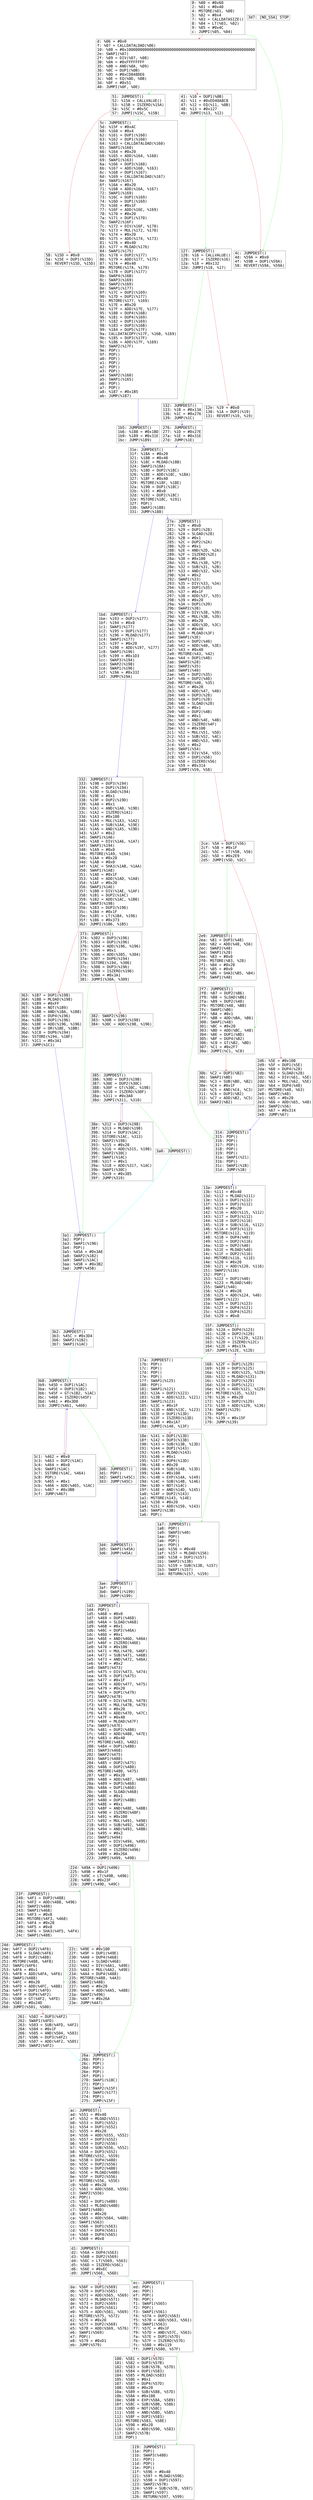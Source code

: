 digraph "graph.cfg.gv" {
	subgraph global {
		node [fontname=Courier fontsize=30.0 rank=same shape=box]
		block_0 [label="0: %00 = #0x60\l2: %01 = #0x40\l4: MSTORE(%01, %00)\l5: %02 = #0x4\l7: %03 = CALLDATASIZE()\l8: %04 = LT(%03, %02)\l9: %05 = #0x4C\lc: JUMPI(%05, %04)\l"]
		block_d [label="d: %06 = #0x0\lf: %07 = CALLDATALOAD(%06)\l10: %08 = #0x100000000000000000000000000000000000000000000000000000000\l2e: SWAP1(%07)\l2f: %09 = DIV(%07, %08)\l30: %0A = #0xFFFFFFFF\l35: %0B = AND(%0A, %09)\l36: %0C = DUP1(%0B)\l37: %0D = #0xCD048DE6\l3c: %0E = EQ(%0D, %0B)\l3d: %0F = #0x51\l40: JUMPI(%0F, %0E)\l"]
		block_41 [label="41: %10 = DUP1(%0B)\l42: %11 = #0xED40A8C8\l47: %12 = EQ(%11, %0B)\l48: %13 = #0x127\l4b: JUMPI(%13, %12)\l"]
		block_4c [label="4c: JUMPDEST()\l4d: %59A = #0x0\l4f: %59B = DUP1(%59A)\l50: REVERT(%59A, %59A)\l"]
		block_51 [label="51: JUMPDEST()\l52: %15A = CALLVALUE()\l53: %15B = ISZERO(%15A)\l54: %15C = #0x5C\l57: JUMPI(%15C, %15B)\l"]
		block_58 [label="58: %15D = #0x0\l5a: %15E = DUP1(%15D)\l5b: REVERT(%15D, %15D)\l"]
		block_5c [label="5c: JUMPDEST()\l5d: %15F = #0xAC\l60: %160 = #0x4\l62: %161 = DUP1(%160)\l63: %162 = DUP1(%160)\l64: %163 = CALLDATALOAD(%160)\l65: SWAP1(%160)\l66: %164 = #0x20\l68: %165 = ADD(%164, %160)\l69: SWAP1(%163)\l6a: %166 = DUP3(%160)\l6b: %167 = ADD(%160, %163)\l6c: %168 = DUP1(%167)\l6d: %169 = CALLDATALOAD(%167)\l6e: SWAP1(%167)\l6f: %16A = #0x20\l71: %16B = ADD(%16A, %167)\l72: SWAP1(%169)\l73: %16C = DUP1(%169)\l74: %16D = DUP1(%169)\l75: %16E = #0x1F\l77: %16F = ADD(%16E, %169)\l78: %170 = #0x20\l7a: %171 = DUP1(%170)\l7b: SWAP2(%16F)\l7c: %172 = DIV(%16F, %170)\l7d: %173 = MUL(%172, %170)\l7e: %174 = #0x20\l80: %175 = ADD(%174, %173)\l81: %176 = #0x40\l83: %177 = MLOAD(%176)\l84: SWAP1(%175)\l85: %178 = DUP2(%177)\l86: %179 = ADD(%177, %175)\l87: %17A = #0x40\l89: MSTORE(%17A, %179)\l8a: %17B = DUP1(%177)\l8b: SWAP4(%16B)\l8c: SWAP3(%169)\l8d: SWAP2(%169)\l8e: SWAP1(%177)\l8f: %17C = DUP2(%169)\l90: %17D = DUP2(%177)\l91: MSTORE(%177, %169)\l92: %17E = #0x20\l94: %17F = ADD(%17E, %177)\l95: %180 = DUP4(%16B)\l96: %181 = DUP4(%169)\l97: %182 = DUP1(%169)\l98: %183 = DUP3(%16B)\l99: %184 = DUP5(%17F)\l9a: CALLDATACOPY(%17F, %16B, %169)\l9b: %185 = DUP3(%17F)\l9c: %186 = ADD(%17F, %169)\l9d: SWAP2(%17F)\l9e: POP()\l9f: POP()\la0: POP()\la1: POP()\la2: POP()\la3: POP()\la4: SWAP2(%160)\la5: SWAP1(%165)\la6: POP()\la7: POP()\la8: %187 = #0x1B5\lab: JUMP(%187)\l"]
		block_ac [label="ac: JUMPDEST()\lad: %551 = #0x40\laf: %552 = MLOAD(%551)\lb0: %553 = DUP1(%552)\lb1: %554 = DUP1(%552)\lb2: %555 = #0x20\lb4: %556 = ADD(%555, %552)\lb5: %557 = DUP3(%552)\lb6: %558 = DUP2(%556)\lb7: %559 = SUB(%556, %552)\lb8: %55A = DUP3(%552)\lb9: MSTORE(%552, %559)\lba: %55B = DUP4(%480)\lbb: %55C = DUP2(%556)\lbc: %55D = DUP2(%480)\lbd: %55E = MLOAD(%480)\lbe: %55F = DUP2(%556)\lbf: MSTORE(%556, %55E)\lc0: %560 = #0x20\lc2: %561 = ADD(%560, %556)\lc3: SWAP2(%556)\lc4: POP()\lc5: %562 = DUP1(%480)\lc6: %563 = MLOAD(%480)\lc7: SWAP1(%480)\lc8: %564 = #0x20\lca: %565 = ADD(%564, %480)\lcb: SWAP1(%563)\lcc: %566 = DUP1(%563)\lcd: %567 = DUP4(%561)\lce: %568 = DUP4(%565)\lcf: %569 = #0x0\l"]
		block_d1 [label="d1: JUMPDEST()\ld2: %56A = DUP4(%563)\ld3: %56B = DUP2(%569)\ld4: %56C = LT(%569, %563)\ld5: %56D = ISZERO(%56C)\ld6: %56E = #0xEC\ld9: JUMPI(%56E, %56D)\l"]
		block_da [label="da: %56F = DUP1(%569)\ldb: %570 = DUP3(%565)\ldc: %571 = ADD(%565, %569)\ldd: %572 = MLOAD(%571)\lde: %573 = DUP2(%569)\ldf: %574 = DUP5(%561)\le0: %575 = ADD(%561, %569)\le1: MSTORE(%575, %572)\le2: %576 = #0x20\le4: %577 = DUP2(%569)\le5: %578 = ADD(%569, %576)\le6: SWAP1(%569)\le7: POP()\le8: %579 = #0xD1\leb: JUMP(%579)\l"]
		block_ec [label="ec: JUMPDEST()\led: POP()\lee: POP()\lef: POP()\lf0: POP()\lf1: SWAP1(%565)\lf2: POP()\lf3: SWAP1(%561)\lf4: %57A = DUP2(%563)\lf5: %57B = ADD(%563, %561)\lf6: SWAP1(%563)\lf7: %57C = #0x1F\lf9: %57D = AND(%57C, %563)\lfa: %57E = DUP1(%57D)\lfb: %57F = ISZERO(%57D)\lfc: %580 = #0x119\lff: JUMPI(%580, %57F)\l"]
		block_100 [label="100: %581 = DUP1(%57D)\l101: %582 = DUP3(%57B)\l102: %583 = SUB(%57B, %57D)\l103: %584 = DUP1(%583)\l104: %585 = MLOAD(%583)\l105: %586 = #0x1\l107: %587 = DUP4(%57D)\l108: %588 = #0x20\l10a: %589 = SUB(%588, %57D)\l10b: %58A = #0x100\l10e: %58B = EXP(%58A, %589)\l10f: %58C = SUB(%58B, %586)\l110: %58D = NOT(%58C)\l111: %58E = AND(%58D, %585)\l112: %58F = DUP2(%583)\l113: MSTORE(%583, %58E)\l114: %590 = #0x20\l116: %591 = ADD(%590, %583)\l117: SWAP2(%57B)\l118: POP()\l"]
		block_119 [label="119: JUMPDEST()\l11a: POP()\l11b: SWAP3(%480)\l11c: POP()\l11d: POP()\l11e: POP()\l11f: %596 = #0x40\l121: %597 = MLOAD(%596)\l122: %598 = DUP1(%597)\l123: SWAP2(%57B)\l124: %599 = SUB(%57B, %597)\l125: SWAP1(%597)\l126: RETURN(%597, %599)\l"]
		block_127 [label="127: JUMPDEST()\l128: %16 = CALLVALUE()\l129: %17 = ISZERO(%16)\l12a: %18 = #0x132\l12d: JUMPI(%18, %17)\l"]
		block_12e [label="12e: %19 = #0x0\l130: %1A = DUP1(%19)\l131: REVERT(%19, %19)\l"]
		block_132 [label="132: JUMPDEST()\l133: %1B = #0x13A\l136: %1C = #0x276\l139: JUMP(%1C)\l"]
		block_13a [label="13a: JUMPDEST()\l13b: %111 = #0x40\l13d: %112 = MLOAD(%111)\l13e: %113 = DUP1(%112)\l13f: %114 = DUP1(%112)\l140: %115 = #0x20\l142: %116 = ADD(%115, %112)\l143: %117 = DUP3(%112)\l144: %118 = DUP2(%116)\l145: %119 = SUB(%116, %112)\l146: %11A = DUP3(%112)\l147: MSTORE(%112, %119)\l148: %11B = DUP4(%40)\l149: %11C = DUP2(%116)\l14a: %11D = DUP2(%40)\l14b: %11E = MLOAD(%40)\l14c: %11F = DUP2(%116)\l14d: MSTORE(%116, %11E)\l14e: %120 = #0x20\l150: %121 = ADD(%120, %116)\l151: SWAP2(%116)\l152: POP()\l153: %122 = DUP1(%40)\l154: %123 = MLOAD(%40)\l155: SWAP1(%40)\l156: %124 = #0x20\l158: %125 = ADD(%124, %40)\l159: SWAP1(%123)\l15a: %126 = DUP1(%123)\l15b: %127 = DUP4(%121)\l15c: %128 = DUP4(%125)\l15d: %129 = #0x0\l"]
		block_15f [label="15f: JUMPDEST()\l160: %12A = DUP4(%123)\l161: %12B = DUP2(%129)\l162: %12C = LT(%129, %123)\l163: %12D = ISZERO(%12C)\l164: %12E = #0x17A\l167: JUMPI(%12E, %12D)\l"]
		block_168 [label="168: %12F = DUP1(%129)\l169: %130 = DUP3(%125)\l16a: %131 = ADD(%125, %129)\l16b: %132 = MLOAD(%131)\l16c: %133 = DUP2(%129)\l16d: %134 = DUP5(%121)\l16e: %135 = ADD(%121, %129)\l16f: MSTORE(%135, %132)\l170: %136 = #0x20\l172: %137 = DUP2(%129)\l173: %138 = ADD(%129, %136)\l174: SWAP1(%129)\l175: POP()\l176: %139 = #0x15F\l179: JUMP(%139)\l"]
		block_17a [label="17a: JUMPDEST()\l17b: POP()\l17c: POP()\l17d: POP()\l17e: POP()\l17f: SWAP1(%125)\l180: POP()\l181: SWAP1(%121)\l182: %13A = DUP2(%123)\l183: %13B = ADD(%123, %121)\l184: SWAP1(%123)\l185: %13C = #0x1F\l187: %13D = AND(%13C, %123)\l188: %13E = DUP1(%13D)\l189: %13F = ISZERO(%13D)\l18a: %140 = #0x1A7\l18d: JUMPI(%140, %13F)\l"]
		block_18e [label="18e: %141 = DUP1(%13D)\l18f: %142 = DUP3(%13B)\l190: %143 = SUB(%13B, %13D)\l191: %144 = DUP1(%143)\l192: %145 = MLOAD(%143)\l193: %146 = #0x1\l195: %147 = DUP4(%13D)\l196: %148 = #0x20\l198: %149 = SUB(%148, %13D)\l199: %14A = #0x100\l19c: %14B = EXP(%14A, %149)\l19d: %14C = SUB(%14B, %146)\l19e: %14D = NOT(%14C)\l19f: %14E = AND(%14D, %145)\l1a0: %14F = DUP2(%143)\l1a1: MSTORE(%143, %14E)\l1a2: %150 = #0x20\l1a4: %151 = ADD(%150, %143)\l1a5: SWAP2(%13B)\l1a6: POP()\l"]
		block_1a7 [label="1a7: JUMPDEST()\l1a8: POP()\l1a9: SWAP3(%40)\l1aa: POP()\l1ab: POP()\l1ac: POP()\l1ad: %156 = #0x40\l1af: %157 = MLOAD(%156)\l1b0: %158 = DUP1(%157)\l1b1: SWAP2(%13B)\l1b2: %159 = SUB(%13B, %157)\l1b3: SWAP1(%157)\l1b4: RETURN(%157, %159)\l"]
		block_1b5 [label="1b5: JUMPDEST()\l1b6: %188 = #0x1BD\l1b9: %189 = #0x31E\l1bc: JUMP(%189)\l"]
		block_1bd [label="1bd: JUMPDEST()\l1be: %193 = DUP2(%177)\l1bf: %194 = #0x0\l1c1: SWAP1(%177)\l1c2: %195 = DUP1(%177)\l1c3: %196 = MLOAD(%177)\l1c4: SWAP1(%177)\l1c5: %197 = #0x20\l1c7: %198 = ADD(%197, %177)\l1c8: SWAP1(%196)\l1c9: %199 = #0x1D3\l1cc: SWAP3(%194)\l1cd: SWAP2(%198)\l1ce: SWAP1(%196)\l1cf: %19A = #0x332\l1d2: JUMP(%19A)\l"]
		block_1d3 [label="1d3: JUMPDEST()\l1d4: POP()\l1d5: %468 = #0x0\l1d7: %469 = DUP1(%468)\l1d8: %46A = SLOAD(%468)\l1d9: %46B = #0x1\l1db: %46C = DUP2(%46A)\l1dc: %46D = #0x1\l1de: %46E = AND(%46D, %46A)\l1df: %46F = ISZERO(%46E)\l1e0: %470 = #0x100\l1e3: %471 = MUL(%470, %46F)\l1e4: %472 = SUB(%471, %46B)\l1e5: %473 = AND(%472, %46A)\l1e6: %474 = #0x2\l1e8: SWAP1(%473)\l1e9: %475 = DIV(%473, %474)\l1ea: %476 = DUP1(%475)\l1eb: %477 = #0x1F\l1ed: %478 = ADD(%477, %475)\l1ee: %479 = #0x20\l1f0: %47A = DUP1(%479)\l1f1: SWAP2(%478)\l1f2: %47B = DIV(%478, %479)\l1f3: %47C = MUL(%47B, %479)\l1f4: %47D = #0x20\l1f6: %47E = ADD(%47D, %47C)\l1f7: %47F = #0x40\l1f9: %480 = MLOAD(%47F)\l1fa: SWAP1(%47E)\l1fb: %481 = DUP2(%480)\l1fc: %482 = ADD(%480, %47E)\l1fd: %483 = #0x40\l1ff: MSTORE(%483, %482)\l200: %484 = DUP1(%480)\l201: SWAP3(%468)\l202: SWAP2(%475)\l203: SWAP1(%480)\l204: %485 = DUP2(%475)\l205: %486 = DUP2(%480)\l206: MSTORE(%480, %475)\l207: %487 = #0x20\l209: %488 = ADD(%487, %480)\l20a: %489 = DUP3(%468)\l20b: %48A = DUP1(%468)\l20c: %48B = SLOAD(%468)\l20d: %48C = #0x1\l20f: %48D = DUP2(%48B)\l210: %48E = #0x1\l212: %48F = AND(%48E, %48B)\l213: %490 = ISZERO(%48F)\l214: %491 = #0x100\l217: %492 = MUL(%491, %490)\l218: %493 = SUB(%492, %48C)\l219: %494 = AND(%493, %48B)\l21a: %495 = #0x2\l21c: SWAP1(%494)\l21d: %496 = DIV(%494, %495)\l21e: %497 = DUP1(%496)\l21f: %498 = ISZERO(%496)\l220: %499 = #0x26A\l223: JUMPI(%499, %498)\l"]
		block_224 [label="224: %49A = DUP1(%496)\l225: %49B = #0x1F\l227: %49C = LT(%49B, %496)\l228: %49D = #0x23F\l22b: JUMPI(%49D, %49C)\l"]
		block_22c [label="22c: %49E = #0x100\l22f: %49F = DUP1(%49E)\l230: %4A0 = DUP4(%468)\l231: %4A1 = SLOAD(%468)\l232: %4A2 = DIV(%4A1, %49E)\l233: %4A3 = MUL(%4A2, %49E)\l234: %4A4 = DUP4(%488)\l235: MSTORE(%488, %4A3)\l236: SWAP2(%488)\l237: %4A5 = #0x20\l239: %4A6 = ADD(%4A5, %488)\l23a: SWAP2(%496)\l23b: %4A7 = #0x26A\l23e: JUMP(%4A7)\l"]
		block_23f [label="23f: JUMPDEST()\l240: %4F1 = DUP3(%488)\l241: %4F2 = ADD(%488, %496)\l242: SWAP2(%488)\l243: SWAP1(%468)\l244: %4F3 = #0x0\l246: MSTORE(%4F3, %468)\l247: %4F4 = #0x20\l249: %4F5 = #0x0\l24b: %4F6 = SHA3(%4F5, %4F4)\l24c: SWAP1(%488)\l"]
		block_24d [label="24d: JUMPDEST()\l24e: %4F7 = DUP2(%4F6)\l24f: %4F8 = SLOAD(%4F6)\l250: %4F9 = DUP2(%488)\l251: MSTORE(%488, %4F8)\l252: SWAP1(%4F6)\l253: %4FA = #0x1\l255: %4FB = ADD(%4FA, %4F6)\l256: SWAP1(%488)\l257: %4FC = #0x20\l259: %4FD = ADD(%4FC, %488)\l25a: %4FE = DUP1(%4FD)\l25b: %4FF = DUP4(%4F2)\l25c: %500 = GT(%4F2, %4FD)\l25d: %501 = #0x24D\l260: JUMPI(%501, %500)\l"]
		block_261 [label="261: %502 = DUP3(%4F2)\l262: SWAP1(%4FD)\l263: %503 = SUB(%4FD, %4F2)\l264: %504 = #0x1F\l266: %505 = AND(%504, %503)\l267: %506 = DUP3(%4F2)\l268: %507 = ADD(%4F2, %505)\l269: SWAP2(%4F2)\l"]
		block_26a [label="26a: JUMPDEST()\l26b: POP()\l26c: POP()\l26d: POP()\l26e: POP()\l26f: POP()\l270: SWAP1(%18C)\l271: POP()\l272: SWAP2(%15F)\l273: SWAP1(%177)\l274: POP()\l275: JUMP(%15F)\l"]
		block_276 [label="276: JUMPDEST()\l277: %1D = #0x27E\l27a: %1E = #0x31E\l27d: JUMP(%1E)\l"]
		block_27e [label="27e: JUMPDEST()\l27f: %28 = #0x0\l281: %29 = DUP1(%28)\l282: %2A = SLOAD(%28)\l283: %2B = #0x1\l285: %2C = DUP2(%2A)\l286: %2D = #0x1\l288: %2E = AND(%2D, %2A)\l289: %2F = ISZERO(%2E)\l28a: %30 = #0x100\l28d: %31 = MUL(%30, %2F)\l28e: %32 = SUB(%31, %2B)\l28f: %33 = AND(%32, %2A)\l290: %34 = #0x2\l292: SWAP1(%33)\l293: %35 = DIV(%33, %34)\l294: %36 = DUP1(%35)\l295: %37 = #0x1F\l297: %38 = ADD(%37, %35)\l298: %39 = #0x20\l29a: %3A = DUP1(%39)\l29b: SWAP2(%38)\l29c: %3B = DIV(%38, %39)\l29d: %3C = MUL(%3B, %39)\l29e: %3D = #0x20\l2a0: %3E = ADD(%3D, %3C)\l2a1: %3F = #0x40\l2a3: %40 = MLOAD(%3F)\l2a4: SWAP1(%3E)\l2a5: %41 = DUP2(%40)\l2a6: %42 = ADD(%40, %3E)\l2a7: %43 = #0x40\l2a9: MSTORE(%43, %42)\l2aa: %44 = DUP1(%40)\l2ab: SWAP3(%28)\l2ac: SWAP2(%35)\l2ad: SWAP1(%40)\l2ae: %45 = DUP2(%35)\l2af: %46 = DUP2(%40)\l2b0: MSTORE(%40, %35)\l2b1: %47 = #0x20\l2b3: %48 = ADD(%47, %40)\l2b4: %49 = DUP3(%28)\l2b5: %4A = DUP1(%28)\l2b6: %4B = SLOAD(%28)\l2b7: %4C = #0x1\l2b9: %4D = DUP2(%4B)\l2ba: %4E = #0x1\l2bc: %4F = AND(%4E, %4B)\l2bd: %50 = ISZERO(%4F)\l2be: %51 = #0x100\l2c1: %52 = MUL(%51, %50)\l2c2: %53 = SUB(%52, %4C)\l2c3: %54 = AND(%53, %4B)\l2c4: %55 = #0x2\l2c6: SWAP1(%54)\l2c7: %56 = DIV(%54, %55)\l2c8: %57 = DUP1(%56)\l2c9: %58 = ISZERO(%56)\l2ca: %59 = #0x314\l2cd: JUMPI(%59, %58)\l"]
		block_2ce [label="2ce: %5A = DUP1(%56)\l2cf: %5B = #0x1F\l2d1: %5C = LT(%5B, %56)\l2d2: %5D = #0x2E9\l2d5: JUMPI(%5D, %5C)\l"]
		block_2d6 [label="2d6: %5E = #0x100\l2d9: %5F = DUP1(%5E)\l2da: %60 = DUP4(%28)\l2db: %61 = SLOAD(%28)\l2dc: %62 = DIV(%61, %5E)\l2dd: %63 = MUL(%62, %5E)\l2de: %64 = DUP4(%48)\l2df: MSTORE(%48, %63)\l2e0: SWAP2(%48)\l2e1: %65 = #0x20\l2e3: %66 = ADD(%65, %48)\l2e4: SWAP2(%56)\l2e5: %67 = #0x314\l2e8: JUMP(%67)\l"]
		block_2e9 [label="2e9: JUMPDEST()\l2ea: %B1 = DUP3(%48)\l2eb: %B2 = ADD(%48, %56)\l2ec: SWAP2(%48)\l2ed: SWAP1(%28)\l2ee: %B3 = #0x0\l2f0: MSTORE(%B3, %28)\l2f1: %B4 = #0x20\l2f3: %B5 = #0x0\l2f5: %B6 = SHA3(%B5, %B4)\l2f6: SWAP1(%48)\l"]
		block_2f7 [label="2f7: JUMPDEST()\l2f8: %B7 = DUP2(%B6)\l2f9: %B8 = SLOAD(%B6)\l2fa: %B9 = DUP2(%48)\l2fb: MSTORE(%48, %B8)\l2fc: SWAP1(%B6)\l2fd: %BA = #0x1\l2ff: %BB = ADD(%BA, %B6)\l300: SWAP1(%48)\l301: %BC = #0x20\l303: %BD = ADD(%BC, %48)\l304: %BE = DUP1(%BD)\l305: %BF = DUP4(%B2)\l306: %C0 = GT(%B2, %BD)\l307: %C1 = #0x2F7\l30a: JUMPI(%C1, %C0)\l"]
		block_30b [label="30b: %C2 = DUP3(%B2)\l30c: SWAP1(%BD)\l30d: %C3 = SUB(%BD, %B2)\l30e: %C4 = #0x1F\l310: %C5 = AND(%C4, %C3)\l311: %C6 = DUP3(%B2)\l312: %C7 = ADD(%B2, %C5)\l313: SWAP2(%B2)\l"]
		block_314 [label="314: JUMPDEST()\l315: POP()\l316: POP()\l317: POP()\l318: POP()\l319: POP()\l31a: SWAP1(%21)\l31b: POP()\l31c: SWAP1(%1B)\l31d: JUMP(%1B)\l"]
		block_31e [label="31e: JUMPDEST()\l31f: %18A = #0x20\l321: %18B = #0x40\l323: %18C = MLOAD(%18B)\l324: SWAP1(%18A)\l325: %18D = DUP2(%18C)\l326: %18E = ADD(%18C, %18A)\l327: %18F = #0x40\l329: MSTORE(%18F, %18E)\l32a: %190 = DUP1(%18C)\l32b: %191 = #0x0\l32d: %192 = DUP2(%18C)\l32e: MSTORE(%18C, %191)\l32f: POP()\l330: SWAP1(%188)\l331: JUMP(%188)\l"]
		block_332 [label="332: JUMPDEST()\l333: %19B = DUP3(%194)\l334: %19C = DUP1(%194)\l335: %19D = SLOAD(%194)\l336: %19E = #0x1\l338: %19F = DUP2(%19D)\l339: %1A0 = #0x1\l33b: %1A1 = AND(%1A0, %19D)\l33c: %1A2 = ISZERO(%1A1)\l33d: %1A3 = #0x100\l340: %1A4 = MUL(%1A3, %1A2)\l341: %1A5 = SUB(%1A4, %19E)\l342: %1A6 = AND(%1A5, %19D)\l343: %1A7 = #0x2\l345: SWAP1(%1A6)\l346: %1A8 = DIV(%1A6, %1A7)\l347: SWAP1(%194)\l348: %1A9 = #0x0\l34a: MSTORE(%1A9, %194)\l34b: %1AA = #0x20\l34d: %1AB = #0x0\l34f: %1AC = SHA3(%1AB, %1AA)\l350: SWAP1(%1A8)\l351: %1AD = #0x1F\l353: %1AE = ADD(%1AD, %1A8)\l354: %1AF = #0x20\l356: SWAP1(%1AE)\l357: %1B0 = DIV(%1AE, %1AF)\l358: %1B1 = DUP2(%1AC)\l359: %1B2 = ADD(%1AC, %1B0)\l35a: SWAP3(%198)\l35b: %1B3 = DUP3(%196)\l35c: %1B4 = #0x1F\l35e: %1B5 = LT(%1B4, %196)\l35f: %1B6 = #0x373\l362: JUMPI(%1B6, %1B5)\l"]
		block_363 [label="363: %1B7 = DUP1(%198)\l364: %1B8 = MLOAD(%198)\l365: %1B9 = #0xFF\l367: %1BA = NOT(%1B9)\l368: %1BB = AND(%1BA, %1B8)\l369: %1BC = DUP4(%196)\l36a: %1BD = DUP1(%196)\l36b: %1BE = ADD(%196, %196)\l36c: %1BF = OR(%1BE, %1BB)\l36d: %1C0 = DUP6(%194)\l36e: SSTORE(%194, %1BF)\l36f: %1C1 = #0x3A1\l372: JUMP(%1C1)\l"]
		block_373 [label="373: JUMPDEST()\l374: %302 = DUP3(%196)\l375: %303 = DUP1(%196)\l376: %304 = ADD(%196, %196)\l377: %305 = #0x1\l379: %306 = ADD(%305, %304)\l37a: %307 = DUP6(%194)\l37b: SSTORE(%194, %306)\l37c: %308 = DUP3(%196)\l37d: %309 = ISZERO(%196)\l37e: %30A = #0x3A1\l381: JUMPI(%30A, %309)\l"]
		block_382 [label="382: SWAP2(%196)\l383: %30B = DUP3(%198)\l384: %30C = ADD(%198, %196)\l"]
		block_385 [label="385: JUMPDEST()\l386: %30D = DUP3(%198)\l387: %30E = DUP2(%30C)\l388: %30F = GT(%30C, %198)\l389: %310 = ISZERO(%30F)\l38a: %311 = #0x3A0\l38d: JUMPI(%311, %310)\l"]
		block_38e [label="38e: %312 = DUP3(%198)\l38f: %313 = MLOAD(%198)\l390: %314 = DUP3(%1AC)\l391: SSTORE(%1AC, %313)\l392: SWAP2(%198)\l393: %315 = #0x20\l395: %316 = ADD(%315, %198)\l396: SWAP2(%30C)\l397: SWAP1(%1AC)\l398: %317 = #0x1\l39a: %318 = ADD(%317, %1AC)\l39b: SWAP1(%30C)\l39c: %319 = #0x385\l39f: JUMP(%319)\l"]
		block_3a0 [label="3a0: JUMPDEST()\l"]
		block_3a1 [label="3a1: JUMPDEST()\l3a2: POP()\l3a3: SWAP1(%196)\l3a4: POP()\l3a5: %45A = #0x3AE\l3a8: SWAP2(%1B2)\l3a9: SWAP1(%1AC)\l3aa: %45B = #0x3B2\l3ad: JUMP(%45B)\l"]
		block_3ae [label="3ae: JUMPDEST()\l3af: POP()\l3b0: SWAP1(%199)\l3b1: JUMP(%199)\l"]
		block_3b2 [label="3b2: JUMPDEST()\l3b3: %45C = #0x3D4\l3b6: SWAP2(%1B2)\l3b7: SWAP1(%1AC)\l"]
		block_3b8 [label="3b8: JUMPDEST()\l3b9: %45D = DUP1(%1AC)\l3ba: %45E = DUP3(%1B2)\l3bb: %45F = GT(%1B2, %1AC)\l3bc: %460 = ISZERO(%45F)\l3bd: %461 = #0x3D0\l3c0: JUMPI(%461, %460)\l"]
		block_3c1 [label="3c1: %462 = #0x0\l3c3: %463 = DUP2(%1AC)\l3c4: %464 = #0x0\l3c6: SWAP1(%1AC)\l3c7: SSTORE(%1AC, %464)\l3c8: POP()\l3c9: %465 = #0x1\l3cb: %466 = ADD(%465, %1AC)\l3cc: %467 = #0x3B8\l3cf: JUMP(%467)\l"]
		block_3d0 [label="3d0: JUMPDEST()\l3d1: POP()\l3d2: SWAP1(%45C)\l3d3: JUMP(%45C)\l"]
		block_3d4 [label="3d4: JUMPDEST()\l3d5: SWAP1(%45A)\l3d6: JUMP(%45A)\l"]
		block_3d7 [label="3d7: [NO_SSA] STOP\l"]
	}
	block_41 -> block_127 [color=green]
	block_127 -> block_132 [color=green]
	block_5c -> block_1b5 [color=blue]
	block_1bd -> block_332 [color=blue]
	block_41 -> block_4c [color=red]
	block_3a1 -> block_3b2 [color=blue]
	block_1d3 -> block_224 [color=red]
	block_13a -> block_15f [color=cyan]
	block_da -> block_d1 [color=blue]
	block_261 -> block_26a [color=cyan]
	block_382 -> block_385 [color=cyan]
	block_100 -> block_119 [color=cyan]
	block_24d -> block_261 [color=red]
	block_38e -> block_385 [color=blue]
	block_17a -> block_1a7 [color=green]
	block_3d4 -> block_3ae [color=blue]
	block_0 -> block_d [color=red]
	block_d1 -> block_da [color=red]
	block_d -> block_41 [color=red]
	block_ac -> block_d1 [color=cyan]
	block_2e9 -> block_2f7 [color=cyan]
	block_3ae -> block_1d3 [color=blue]
	block_22c -> block_26a [color=blue]
	block_27e -> block_2ce [color=red]
	block_51 -> block_58 [color=red]
	block_2f7 -> block_2f7 [color=green]
	block_1d3 -> block_26a [color=green]
	block_15f -> block_168 [color=red]
	block_23f -> block_24d [color=cyan]
	block_332 -> block_373 [color=green]
	block_27e -> block_314 [color=green]
	block_373 -> block_3a1 [color=green]
	block_3b2 -> block_3b8 [color=cyan]
	block_373 -> block_382 [color=red]
	block_385 -> block_3a0 [color=green]
	block_ec -> block_119 [color=green]
	block_51 -> block_5c [color=green]
	block_31e -> block_27e [color=blue]
	block_3d0 -> block_3d4 [color=blue]
	block_224 -> block_22c [color=red]
	block_2f7 -> block_30b [color=red]
	block_1b5 -> block_31e [color=blue]
	block_26a -> block_ac [color=blue]
	block_3a0 -> block_3a1 [color=cyan]
	block_0 -> block_4c [color=green]
	block_31e -> block_1bd [color=blue]
	block_127 -> block_12e [color=red]
	block_2ce -> block_2d6 [color=red]
	block_3c1 -> block_3b8 [color=blue]
	block_d1 -> block_ec [color=green]
	block_3b8 -> block_3d0 [color=green]
	block_3b8 -> block_3c1 [color=red]
	block_332 -> block_363 [color=red]
	block_385 -> block_38e [color=red]
	block_15f -> block_17a [color=green]
	block_ec -> block_100 [color=red]
	block_363 -> block_3a1 [color=blue]
	block_132 -> block_276 [color=blue]
	block_224 -> block_23f [color=green]
	block_314 -> block_13a [color=blue]
	block_18e -> block_1a7 [color=cyan]
	block_168 -> block_15f [color=blue]
	block_30b -> block_314 [color=cyan]
	block_d -> block_51 [color=green]
	block_17a -> block_18e [color=red]
	block_2ce -> block_2e9 [color=green]
	block_24d -> block_24d [color=green]
	block_276 -> block_31e [color=blue]
	block_2d6 -> block_314 [color=blue]
}
